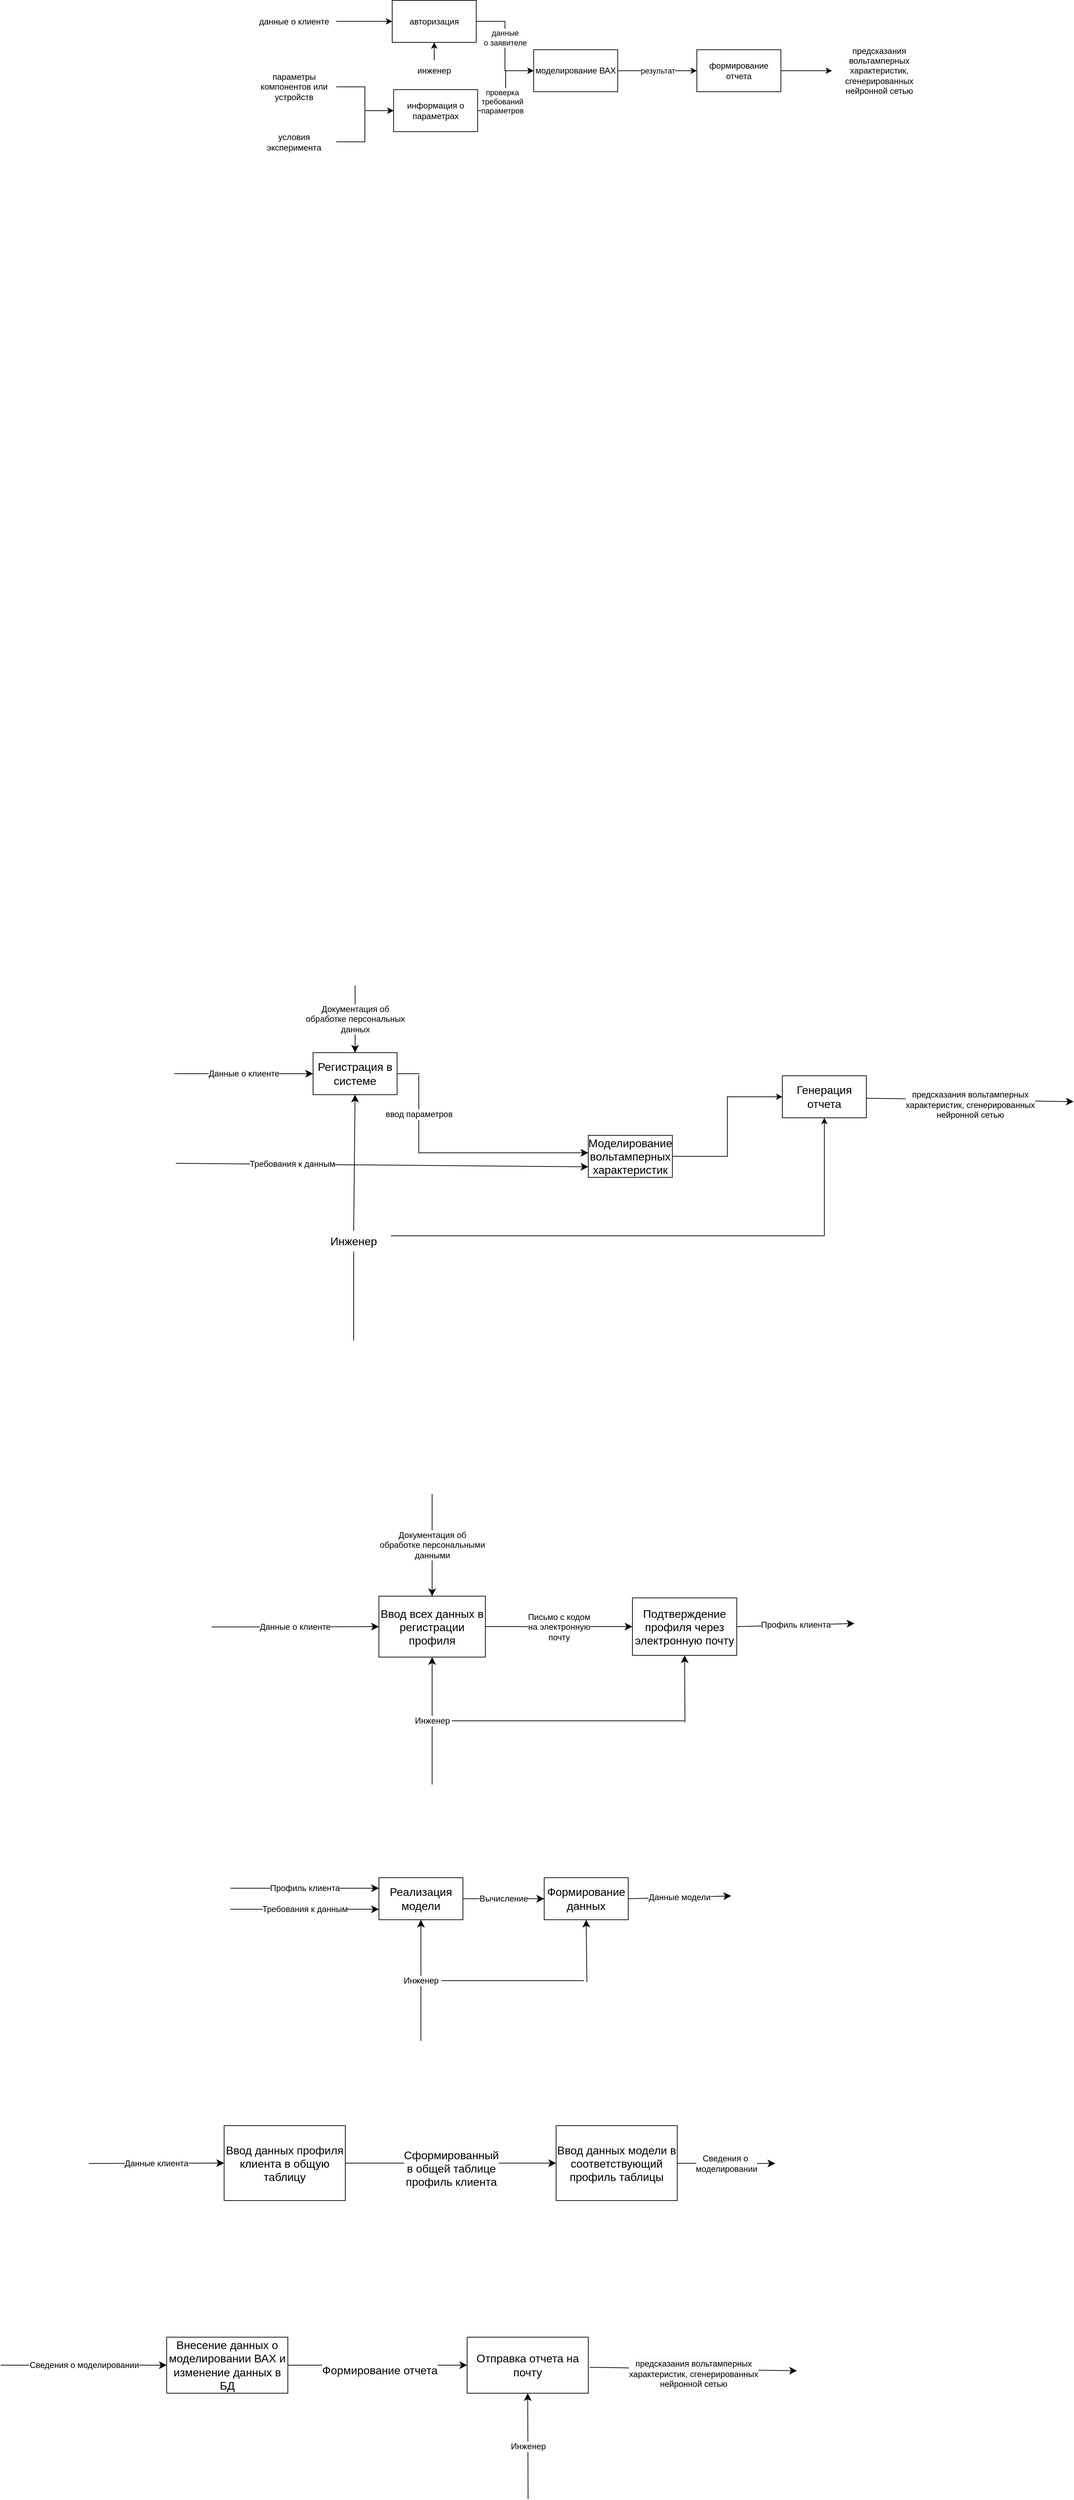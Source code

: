 <mxfile version="22.0.8" type="github">
  <diagram name="Страница — 1" id="vQouEIOPN6PkB7e56rXw">
    <mxGraphModel dx="1400" dy="1904" grid="0" gridSize="10" guides="1" tooltips="1" connect="1" arrows="1" fold="1" page="0" pageScale="1" pageWidth="827" pageHeight="1169" math="0" shadow="0">
      <root>
        <mxCell id="0" />
        <mxCell id="1" parent="0" />
        <mxCell id="YkaTNAlfi6WA_vxyaF2H-2" value="Регистрация в системе" style="rounded=0;whiteSpace=wrap;html=1;fontSize=16;" parent="1" vertex="1">
          <mxGeometry x="204" y="462" width="120" height="60" as="geometry" />
        </mxCell>
        <mxCell id="YeHYiD4mHAdUSC_7zXwf-3" style="edgeStyle=orthogonalEdgeStyle;rounded=0;orthogonalLoop=1;jettySize=auto;html=1;entryX=0;entryY=0.5;entryDx=0;entryDy=0;" edge="1" parent="1" source="YkaTNAlfi6WA_vxyaF2H-5" target="YkaTNAlfi6WA_vxyaF2H-8">
          <mxGeometry relative="1" as="geometry" />
        </mxCell>
        <mxCell id="YkaTNAlfi6WA_vxyaF2H-5" value="Моделирование вольтамперных характеристик" style="rounded=0;whiteSpace=wrap;html=1;fontSize=16;" parent="1" vertex="1">
          <mxGeometry x="597" y="580" width="120" height="60" as="geometry" />
        </mxCell>
        <mxCell id="YkaTNAlfi6WA_vxyaF2H-8" value="Генерация отчета" style="rounded=0;whiteSpace=wrap;html=1;fontSize=16;" parent="1" vertex="1">
          <mxGeometry x="874" y="495" width="120" height="60" as="geometry" />
        </mxCell>
        <mxCell id="YkaTNAlfi6WA_vxyaF2H-9" value="Данные о клиенте" style="endArrow=classic;html=1;rounded=0;fontSize=12;startSize=8;endSize=8;curved=1;entryX=0;entryY=0.5;entryDx=0;entryDy=0;" parent="1" target="YkaTNAlfi6WA_vxyaF2H-2" edge="1">
          <mxGeometry width="50" height="50" relative="1" as="geometry">
            <mxPoint x="6" y="492" as="sourcePoint" />
            <mxPoint x="62" y="462" as="targetPoint" />
          </mxGeometry>
        </mxCell>
        <mxCell id="YkaTNAlfi6WA_vxyaF2H-10" value="Документация об &lt;br&gt;обработке персональных &lt;br&gt;данных" style="endArrow=classic;html=1;rounded=0;fontSize=12;startSize=8;endSize=8;curved=1;entryX=0.5;entryY=0;entryDx=0;entryDy=0;" parent="1" target="YkaTNAlfi6WA_vxyaF2H-2" edge="1">
          <mxGeometry width="50" height="50" relative="1" as="geometry">
            <mxPoint x="264" y="366" as="sourcePoint" />
            <mxPoint x="233" y="372" as="targetPoint" />
          </mxGeometry>
        </mxCell>
        <mxCell id="YkaTNAlfi6WA_vxyaF2H-24" value="" style="endArrow=none;html=1;rounded=0;fontSize=12;startSize=8;endSize=8;curved=1;exitX=1;exitY=0.5;exitDx=0;exitDy=0;" parent="1" source="YkaTNAlfi6WA_vxyaF2H-2" edge="1">
          <mxGeometry width="50" height="50" relative="1" as="geometry">
            <mxPoint x="595" y="666" as="sourcePoint" />
            <mxPoint x="356" y="492" as="targetPoint" />
          </mxGeometry>
        </mxCell>
        <mxCell id="YkaTNAlfi6WA_vxyaF2H-25" value="ввод параметров" style="endArrow=none;html=1;rounded=0;fontSize=12;startSize=8;endSize=8;curved=1;" parent="1" edge="1">
          <mxGeometry width="50" height="50" relative="1" as="geometry">
            <mxPoint x="355" y="494" as="sourcePoint" />
            <mxPoint x="355" y="606" as="targetPoint" />
          </mxGeometry>
        </mxCell>
        <mxCell id="YkaTNAlfi6WA_vxyaF2H-26" value="" style="endArrow=classic;html=1;rounded=0;fontSize=12;startSize=8;endSize=8;curved=1;" parent="1" edge="1">
          <mxGeometry width="50" height="50" relative="1" as="geometry">
            <mxPoint x="356" y="605" as="sourcePoint" />
            <mxPoint x="597" y="605" as="targetPoint" />
          </mxGeometry>
        </mxCell>
        <mxCell id="YkaTNAlfi6WA_vxyaF2H-27" value="Требования к данным" style="endArrow=classic;html=1;rounded=0;fontSize=12;startSize=8;endSize=8;curved=1;entryX=0;entryY=0.75;entryDx=0;entryDy=0;" parent="1" target="YkaTNAlfi6WA_vxyaF2H-5" edge="1">
          <mxGeometry x="-0.433" width="50" height="50" relative="1" as="geometry">
            <mxPoint x="8" y="620" as="sourcePoint" />
            <mxPoint x="391" y="620" as="targetPoint" />
            <mxPoint x="-1" as="offset" />
          </mxGeometry>
        </mxCell>
        <mxCell id="YkaTNAlfi6WA_vxyaF2H-29" style="edgeStyle=none;curved=1;rounded=0;orthogonalLoop=1;jettySize=auto;html=1;exitX=0.5;exitY=0;exitDx=0;exitDy=0;entryX=0.5;entryY=1;entryDx=0;entryDy=0;fontSize=12;startSize=8;endSize=8;" parent="1" source="YkaTNAlfi6WA_vxyaF2H-28" target="YkaTNAlfi6WA_vxyaF2H-2" edge="1">
          <mxGeometry relative="1" as="geometry" />
        </mxCell>
        <mxCell id="YeHYiD4mHAdUSC_7zXwf-4" style="edgeStyle=orthogonalEdgeStyle;rounded=0;orthogonalLoop=1;jettySize=auto;html=1;exitX=1;exitY=0.25;exitDx=0;exitDy=0;entryX=0.5;entryY=1;entryDx=0;entryDy=0;" edge="1" parent="1" source="YkaTNAlfi6WA_vxyaF2H-28" target="YkaTNAlfi6WA_vxyaF2H-8">
          <mxGeometry relative="1" as="geometry" />
        </mxCell>
        <mxCell id="YkaTNAlfi6WA_vxyaF2H-28" value="Инженер" style="text;html=1;strokeColor=none;fillColor=none;align=center;verticalAlign=middle;whiteSpace=wrap;rounded=0;fontSize=16;" parent="1" vertex="1">
          <mxGeometry x="209" y="716" width="106" height="30" as="geometry" />
        </mxCell>
        <mxCell id="YkaTNAlfi6WA_vxyaF2H-33" value="" style="endArrow=none;html=1;rounded=0;fontSize=12;startSize=8;endSize=8;curved=1;entryX=0.5;entryY=1;entryDx=0;entryDy=0;" parent="1" target="YkaTNAlfi6WA_vxyaF2H-28" edge="1">
          <mxGeometry width="50" height="50" relative="1" as="geometry">
            <mxPoint x="262" y="873" as="sourcePoint" />
            <mxPoint x="268" y="796" as="targetPoint" />
          </mxGeometry>
        </mxCell>
        <mxCell id="YkaTNAlfi6WA_vxyaF2H-42" value="&lt;br&gt;&lt;span style=&quot;color: rgb(0, 0, 0); font-family: Helvetica; font-size: 12px; font-style: normal; font-variant-ligatures: normal; font-variant-caps: normal; font-weight: 400; letter-spacing: normal; orphans: 2; text-align: center; text-indent: 0px; text-transform: none; widows: 2; word-spacing: 0px; -webkit-text-stroke-width: 0px; background-color: rgb(251, 251, 251); text-decoration-thickness: initial; text-decoration-style: initial; text-decoration-color: initial; float: none; display: inline !important;&quot;&gt;предсказания вольтамперных &lt;br&gt;характеристик, сгенерированных &lt;br&gt;нейронной сетью&lt;/span&gt;&lt;br&gt;" style="endArrow=classic;html=1;rounded=0;fontSize=12;startSize=8;endSize=8;curved=1;exitX=1;exitY=0.5;exitDx=0;exitDy=0;" parent="1" edge="1">
          <mxGeometry width="50" height="50" relative="1" as="geometry">
            <mxPoint x="994" y="527" as="sourcePoint" />
            <mxPoint x="1290" y="532" as="targetPoint" />
          </mxGeometry>
        </mxCell>
        <mxCell id="YkaTNAlfi6WA_vxyaF2H-49" value="Письмо с кодом &lt;br&gt;на электронную&lt;br&gt;почту" style="edgeStyle=none;curved=1;rounded=0;orthogonalLoop=1;jettySize=auto;html=1;entryX=0;entryY=0.5;entryDx=0;entryDy=0;fontSize=12;startSize=8;endSize=8;" parent="1" source="YkaTNAlfi6WA_vxyaF2H-44" target="YkaTNAlfi6WA_vxyaF2H-48" edge="1">
          <mxGeometry relative="1" as="geometry" />
        </mxCell>
        <mxCell id="YkaTNAlfi6WA_vxyaF2H-44" value="Ввод всех данных в регистрации профиля" style="rounded=0;whiteSpace=wrap;html=1;fontSize=16;" parent="1" vertex="1">
          <mxGeometry x="298" y="1238" width="152" height="87" as="geometry" />
        </mxCell>
        <mxCell id="YkaTNAlfi6WA_vxyaF2H-45" value="Данные о клиенте" style="endArrow=classic;html=1;rounded=0;fontSize=12;startSize=8;endSize=8;curved=1;entryX=0;entryY=0.5;entryDx=0;entryDy=0;" parent="1" target="YkaTNAlfi6WA_vxyaF2H-44" edge="1">
          <mxGeometry width="50" height="50" relative="1" as="geometry">
            <mxPoint x="59" y="1282" as="sourcePoint" />
            <mxPoint x="126" y="1225" as="targetPoint" />
          </mxGeometry>
        </mxCell>
        <mxCell id="YkaTNAlfi6WA_vxyaF2H-46" value="Документация об &lt;br&gt;обработке персональными &lt;br&gt;данными" style="endArrow=classic;html=1;rounded=0;fontSize=12;startSize=8;endSize=8;curved=1;entryX=0.5;entryY=0;entryDx=0;entryDy=0;" parent="1" target="YkaTNAlfi6WA_vxyaF2H-44" edge="1">
          <mxGeometry width="50" height="50" relative="1" as="geometry">
            <mxPoint x="374" y="1092" as="sourcePoint" />
            <mxPoint x="369" y="1109" as="targetPoint" />
          </mxGeometry>
        </mxCell>
        <mxCell id="YkaTNAlfi6WA_vxyaF2H-47" value="Инженер" style="endArrow=classic;html=1;rounded=0;fontSize=12;startSize=8;endSize=8;curved=1;entryX=0.5;entryY=1;entryDx=0;entryDy=0;" parent="1" target="YkaTNAlfi6WA_vxyaF2H-44" edge="1">
          <mxGeometry width="50" height="50" relative="1" as="geometry">
            <mxPoint x="374" y="1507" as="sourcePoint" />
            <mxPoint x="409" y="1457" as="targetPoint" />
          </mxGeometry>
        </mxCell>
        <mxCell id="YkaTNAlfi6WA_vxyaF2H-48" value="Подтверждение профиля через электронную почту" style="rounded=0;whiteSpace=wrap;html=1;fontSize=16;" parent="1" vertex="1">
          <mxGeometry x="660" y="1240.5" width="149" height="82" as="geometry" />
        </mxCell>
        <mxCell id="YkaTNAlfi6WA_vxyaF2H-50" value="" style="endArrow=none;html=1;rounded=0;fontSize=12;startSize=8;endSize=8;curved=1;" parent="1" edge="1">
          <mxGeometry width="50" height="50" relative="1" as="geometry">
            <mxPoint x="402" y="1416" as="sourcePoint" />
            <mxPoint x="734" y="1416" as="targetPoint" />
          </mxGeometry>
        </mxCell>
        <mxCell id="YkaTNAlfi6WA_vxyaF2H-51" value="" style="endArrow=classic;html=1;rounded=0;fontSize=12;startSize=8;endSize=8;curved=1;entryX=0.5;entryY=1;entryDx=0;entryDy=0;" parent="1" target="YkaTNAlfi6WA_vxyaF2H-48" edge="1">
          <mxGeometry width="50" height="50" relative="1" as="geometry">
            <mxPoint x="735" y="1418" as="sourcePoint" />
            <mxPoint x="833" y="1353" as="targetPoint" />
          </mxGeometry>
        </mxCell>
        <mxCell id="YkaTNAlfi6WA_vxyaF2H-52" value="Профиль клиента" style="endArrow=classic;html=1;rounded=0;fontSize=12;startSize=8;endSize=8;curved=1;exitX=1;exitY=0.5;exitDx=0;exitDy=0;" parent="1" source="YkaTNAlfi6WA_vxyaF2H-48" edge="1">
          <mxGeometry width="50" height="50" relative="1" as="geometry">
            <mxPoint x="894" y="1266" as="sourcePoint" />
            <mxPoint x="977" y="1277" as="targetPoint" />
          </mxGeometry>
        </mxCell>
        <mxCell id="YkaTNAlfi6WA_vxyaF2H-60" value="Вычисление" style="edgeStyle=none;curved=1;rounded=0;orthogonalLoop=1;jettySize=auto;html=1;fontSize=12;startSize=8;endSize=8;" parent="1" source="YkaTNAlfi6WA_vxyaF2H-54" target="YkaTNAlfi6WA_vxyaF2H-59" edge="1">
          <mxGeometry relative="1" as="geometry" />
        </mxCell>
        <mxCell id="YkaTNAlfi6WA_vxyaF2H-54" value="Реализация модели" style="rounded=0;whiteSpace=wrap;html=1;fontSize=16;" parent="1" vertex="1">
          <mxGeometry x="298" y="1640" width="120" height="60" as="geometry" />
        </mxCell>
        <mxCell id="YkaTNAlfi6WA_vxyaF2H-55" value="Профиль клиента" style="endArrow=classic;html=1;rounded=0;fontSize=12;startSize=8;endSize=8;curved=1;entryX=0;entryY=0.25;entryDx=0;entryDy=0;" parent="1" target="YkaTNAlfi6WA_vxyaF2H-54" edge="1">
          <mxGeometry width="50" height="50" relative="1" as="geometry">
            <mxPoint x="86" y="1655" as="sourcePoint" />
            <mxPoint x="145" y="1634" as="targetPoint" />
          </mxGeometry>
        </mxCell>
        <mxCell id="YkaTNAlfi6WA_vxyaF2H-56" value="Требования к данным" style="endArrow=classic;html=1;rounded=0;fontSize=12;startSize=8;endSize=8;curved=1;entryX=0;entryY=0.75;entryDx=0;entryDy=0;" parent="1" target="YkaTNAlfi6WA_vxyaF2H-54" edge="1">
          <mxGeometry width="50" height="50" relative="1" as="geometry">
            <mxPoint x="86" y="1685" as="sourcePoint" />
            <mxPoint x="131" y="1678" as="targetPoint" />
          </mxGeometry>
        </mxCell>
        <mxCell id="YkaTNAlfi6WA_vxyaF2H-57" value="Инженер" style="endArrow=classic;html=1;rounded=0;fontSize=12;startSize=8;endSize=8;curved=1;entryX=0.5;entryY=1;entryDx=0;entryDy=0;" parent="1" target="YkaTNAlfi6WA_vxyaF2H-54" edge="1">
          <mxGeometry width="50" height="50" relative="1" as="geometry">
            <mxPoint x="358" y="1873" as="sourcePoint" />
            <mxPoint x="403" y="1823" as="targetPoint" />
          </mxGeometry>
        </mxCell>
        <mxCell id="YkaTNAlfi6WA_vxyaF2H-59" value="Формирование данных" style="rounded=0;whiteSpace=wrap;html=1;fontSize=16;" parent="1" vertex="1">
          <mxGeometry x="534" y="1640" width="120" height="60" as="geometry" />
        </mxCell>
        <mxCell id="YkaTNAlfi6WA_vxyaF2H-61" value="" style="endArrow=none;html=1;rounded=0;fontSize=12;startSize=8;endSize=8;curved=1;" parent="1" edge="1">
          <mxGeometry width="50" height="50" relative="1" as="geometry">
            <mxPoint x="387" y="1787" as="sourcePoint" />
            <mxPoint x="591" y="1787" as="targetPoint" />
          </mxGeometry>
        </mxCell>
        <mxCell id="YkaTNAlfi6WA_vxyaF2H-62" value="" style="endArrow=classic;html=1;rounded=0;fontSize=12;startSize=8;endSize=8;curved=1;entryX=0.5;entryY=1;entryDx=0;entryDy=0;" parent="1" target="YkaTNAlfi6WA_vxyaF2H-59" edge="1">
          <mxGeometry width="50" height="50" relative="1" as="geometry">
            <mxPoint x="595" y="1789" as="sourcePoint" />
            <mxPoint x="719" y="1694" as="targetPoint" />
          </mxGeometry>
        </mxCell>
        <mxCell id="YkaTNAlfi6WA_vxyaF2H-63" value="Данные модели" style="endArrow=classic;html=1;rounded=0;fontSize=12;startSize=8;endSize=8;curved=1;exitX=1;exitY=0.5;exitDx=0;exitDy=0;" parent="1" source="YkaTNAlfi6WA_vxyaF2H-59" edge="1">
          <mxGeometry width="50" height="50" relative="1" as="geometry">
            <mxPoint x="720" y="1648" as="sourcePoint" />
            <mxPoint x="801" y="1666" as="targetPoint" />
          </mxGeometry>
        </mxCell>
        <mxCell id="YkaTNAlfi6WA_vxyaF2H-74" value="&lt;br&gt;&lt;span style=&quot;color: rgb(0, 0, 0); font-family: Helvetica; font-size: 16px; font-style: normal; font-variant-ligatures: normal; font-variant-caps: normal; font-weight: 400; letter-spacing: normal; orphans: 2; text-align: center; text-indent: 0px; text-transform: none; widows: 2; word-spacing: 0px; -webkit-text-stroke-width: 0px; background-color: rgb(255, 255, 255); text-decoration-thickness: initial; text-decoration-style: initial; text-decoration-color: initial; float: none; display: inline !important;&quot;&gt;Сформированный &lt;br&gt;в общей таблице &lt;br&gt;профиль клиента&lt;/span&gt;&lt;br&gt;" style="edgeStyle=none;curved=1;rounded=0;orthogonalLoop=1;jettySize=auto;html=1;fontSize=12;startSize=8;endSize=8;" parent="1" source="YkaTNAlfi6WA_vxyaF2H-70" target="YkaTNAlfi6WA_vxyaF2H-73" edge="1">
          <mxGeometry relative="1" as="geometry" />
        </mxCell>
        <mxCell id="YkaTNAlfi6WA_vxyaF2H-70" value="Ввод данных профиля клиента в общую таблицу" style="rounded=0;whiteSpace=wrap;html=1;fontSize=16;" parent="1" vertex="1">
          <mxGeometry x="77" y="1994" width="173" height="107" as="geometry" />
        </mxCell>
        <mxCell id="YkaTNAlfi6WA_vxyaF2H-71" value="Данные клиента" style="endArrow=classic;html=1;rounded=0;fontSize=12;startSize=8;endSize=8;curved=1;entryX=0;entryY=0.5;entryDx=0;entryDy=0;" parent="1" target="YkaTNAlfi6WA_vxyaF2H-70" edge="1">
          <mxGeometry width="50" height="50" relative="1" as="geometry">
            <mxPoint x="-116" y="2048" as="sourcePoint" />
            <mxPoint x="-15" y="2018" as="targetPoint" />
          </mxGeometry>
        </mxCell>
        <mxCell id="YkaTNAlfi6WA_vxyaF2H-75" value="Сведения о&amp;nbsp;&lt;br&gt;моделировании" style="edgeStyle=none;curved=1;rounded=0;orthogonalLoop=1;jettySize=auto;html=1;fontSize=12;startSize=8;endSize=8;" parent="1" source="YkaTNAlfi6WA_vxyaF2H-73" edge="1">
          <mxGeometry relative="1" as="geometry">
            <mxPoint x="864" y="2048" as="targetPoint" />
          </mxGeometry>
        </mxCell>
        <mxCell id="YkaTNAlfi6WA_vxyaF2H-73" value="Ввод данных модели в соответствующий профиль таблицы" style="rounded=0;whiteSpace=wrap;html=1;fontSize=16;" parent="1" vertex="1">
          <mxGeometry x="551" y="1994" width="173" height="107" as="geometry" />
        </mxCell>
        <mxCell id="YkaTNAlfi6WA_vxyaF2H-80" value="" style="edgeStyle=none;curved=1;rounded=0;orthogonalLoop=1;jettySize=auto;html=1;fontSize=12;startSize=8;endSize=8;" parent="1" source="YkaTNAlfi6WA_vxyaF2H-77" target="YkaTNAlfi6WA_vxyaF2H-79" edge="1">
          <mxGeometry relative="1" as="geometry" />
        </mxCell>
        <mxCell id="YkaTNAlfi6WA_vxyaF2H-81" value="Формирование отчета" style="edgeLabel;html=1;align=center;verticalAlign=middle;resizable=0;points=[];fontSize=16;" parent="YkaTNAlfi6WA_vxyaF2H-80" vertex="1" connectable="0">
          <mxGeometry x="-0.231" y="-7" relative="1" as="geometry">
            <mxPoint x="32" as="offset" />
          </mxGeometry>
        </mxCell>
        <mxCell id="YkaTNAlfi6WA_vxyaF2H-77" value="Внесение данных о моделировании ВАХ и изменение данных в БД" style="rounded=0;whiteSpace=wrap;html=1;fontSize=16;" parent="1" vertex="1">
          <mxGeometry x="-5" y="2296" width="173" height="80" as="geometry" />
        </mxCell>
        <mxCell id="YkaTNAlfi6WA_vxyaF2H-78" value="Сведения о моделировании" style="endArrow=classic;html=1;rounded=0;fontSize=12;startSize=8;endSize=8;curved=1;entryX=0;entryY=0.5;entryDx=0;entryDy=0;" parent="1" target="YkaTNAlfi6WA_vxyaF2H-77" edge="1">
          <mxGeometry width="50" height="50" relative="1" as="geometry">
            <mxPoint x="-242" y="2336" as="sourcePoint" />
            <mxPoint x="-114" y="2327" as="targetPoint" />
          </mxGeometry>
        </mxCell>
        <mxCell id="YkaTNAlfi6WA_vxyaF2H-79" value="Отправка отчета на почту" style="rounded=0;whiteSpace=wrap;html=1;fontSize=16;" parent="1" vertex="1">
          <mxGeometry x="424" y="2296" width="173" height="80" as="geometry" />
        </mxCell>
        <mxCell id="YkaTNAlfi6WA_vxyaF2H-82" value="Инженер" style="endArrow=classic;html=1;rounded=0;fontSize=12;startSize=8;endSize=8;curved=1;entryX=0.5;entryY=1;entryDx=0;entryDy=0;" parent="1" target="YkaTNAlfi6WA_vxyaF2H-79" edge="1">
          <mxGeometry width="50" height="50" relative="1" as="geometry">
            <mxPoint x="511" y="2527" as="sourcePoint" />
            <mxPoint x="537" y="2464" as="targetPoint" />
          </mxGeometry>
        </mxCell>
        <mxCell id="YkaTNAlfi6WA_vxyaF2H-84" value="&lt;br&gt;&lt;span style=&quot;color: rgb(0, 0, 0); font-family: Helvetica; font-size: 12px; font-style: normal; font-variant-ligatures: normal; font-variant-caps: normal; font-weight: 400; letter-spacing: normal; orphans: 2; text-align: center; text-indent: 0px; text-transform: none; widows: 2; word-spacing: 0px; -webkit-text-stroke-width: 0px; background-color: rgb(251, 251, 251); text-decoration-thickness: initial; text-decoration-style: initial; text-decoration-color: initial; float: none; display: inline !important;&quot;&gt;предсказания вольтамперных &lt;br&gt;характеристик, сгенерированных &lt;br&gt;нейронной сетью&lt;/span&gt;&lt;br&gt;" style="endArrow=classic;html=1;rounded=0;fontSize=12;startSize=8;endSize=8;curved=1;exitX=1;exitY=0.5;exitDx=0;exitDy=0;" parent="1" edge="1">
          <mxGeometry width="50" height="50" relative="1" as="geometry">
            <mxPoint x="599" y="2339" as="sourcePoint" />
            <mxPoint x="895" y="2344" as="targetPoint" />
          </mxGeometry>
        </mxCell>
        <mxCell id="YeHYiD4mHAdUSC_7zXwf-24" value="" style="edgeStyle=orthogonalEdgeStyle;rounded=0;orthogonalLoop=1;jettySize=auto;html=1;" edge="1" parent="1" source="YeHYiD4mHAdUSC_7zXwf-10" target="YeHYiD4mHAdUSC_7zXwf-23">
          <mxGeometry relative="1" as="geometry" />
        </mxCell>
        <mxCell id="YeHYiD4mHAdUSC_7zXwf-10" value="параметры компонентов или устройств" style="text;html=1;strokeColor=none;fillColor=none;align=center;verticalAlign=middle;whiteSpace=wrap;rounded=0;" vertex="1" parent="1">
          <mxGeometry x="117" y="-943.5" width="120" height="53" as="geometry" />
        </mxCell>
        <mxCell id="YeHYiD4mHAdUSC_7zXwf-11" value="" style="endArrow=classic;html=1;rounded=0;exitX=1;exitY=0.5;exitDx=0;exitDy=0;" edge="1" parent="1" source="YeHYiD4mHAdUSC_7zXwf-20" target="YeHYiD4mHAdUSC_7zXwf-12">
          <mxGeometry width="50" height="50" relative="1" as="geometry">
            <mxPoint x="809" y="-1007" as="sourcePoint" />
            <mxPoint x="889" y="-1008" as="targetPoint" />
          </mxGeometry>
        </mxCell>
        <mxCell id="YeHYiD4mHAdUSC_7zXwf-12" value="предсказания вольтамперных характеристик, сгенерированных нейронной сетью" style="text;html=1;strokeColor=none;fillColor=none;align=center;verticalAlign=middle;whiteSpace=wrap;rounded=0;" vertex="1" parent="1">
          <mxGeometry x="945" y="-955" width="135" height="30" as="geometry" />
        </mxCell>
        <mxCell id="YeHYiD4mHAdUSC_7zXwf-27" style="edgeStyle=orthogonalEdgeStyle;rounded=0;orthogonalLoop=1;jettySize=auto;html=1;entryX=0;entryY=0.5;entryDx=0;entryDy=0;" edge="1" parent="1" source="YeHYiD4mHAdUSC_7zXwf-17" target="YeHYiD4mHAdUSC_7zXwf-23">
          <mxGeometry relative="1" as="geometry" />
        </mxCell>
        <mxCell id="YeHYiD4mHAdUSC_7zXwf-17" value="условия эксперимента" style="text;html=1;strokeColor=none;fillColor=none;align=center;verticalAlign=middle;whiteSpace=wrap;rounded=0;" vertex="1" parent="1">
          <mxGeometry x="117" y="-865" width="120" height="53" as="geometry" />
        </mxCell>
        <mxCell id="YeHYiD4mHAdUSC_7zXwf-22" value="" style="edgeStyle=orthogonalEdgeStyle;rounded=0;orthogonalLoop=1;jettySize=auto;html=1;" edge="1" parent="1" source="YeHYiD4mHAdUSC_7zXwf-19" target="YeHYiD4mHAdUSC_7zXwf-21">
          <mxGeometry relative="1" as="geometry" />
        </mxCell>
        <mxCell id="YeHYiD4mHAdUSC_7zXwf-19" value="данные о клиенте" style="text;html=1;strokeColor=none;fillColor=none;align=center;verticalAlign=middle;whiteSpace=wrap;rounded=0;" vertex="1" parent="1">
          <mxGeometry x="117" y="-1037" width="120" height="53" as="geometry" />
        </mxCell>
        <mxCell id="YeHYiD4mHAdUSC_7zXwf-20" value="формирование отчета" style="rounded=0;whiteSpace=wrap;html=1;" vertex="1" parent="1">
          <mxGeometry x="752" y="-970" width="120" height="60" as="geometry" />
        </mxCell>
        <mxCell id="YeHYiD4mHAdUSC_7zXwf-30" style="edgeStyle=orthogonalEdgeStyle;rounded=0;orthogonalLoop=1;jettySize=auto;html=1;exitX=1;exitY=0.5;exitDx=0;exitDy=0;entryX=0;entryY=0.5;entryDx=0;entryDy=0;" edge="1" parent="1" source="YeHYiD4mHAdUSC_7zXwf-21" target="YeHYiD4mHAdUSC_7zXwf-28">
          <mxGeometry relative="1" as="geometry" />
        </mxCell>
        <mxCell id="YeHYiD4mHAdUSC_7zXwf-34" value="данные &lt;br&gt;о заявителе" style="edgeLabel;html=1;align=center;verticalAlign=middle;resizable=0;points=[];" vertex="1" connectable="0" parent="YeHYiD4mHAdUSC_7zXwf-30">
          <mxGeometry x="-0.177" relative="1" as="geometry">
            <mxPoint y="1" as="offset" />
          </mxGeometry>
        </mxCell>
        <mxCell id="YeHYiD4mHAdUSC_7zXwf-21" value="авторизация" style="whiteSpace=wrap;html=1;" vertex="1" parent="1">
          <mxGeometry x="317" y="-1040.5" width="120" height="60" as="geometry" />
        </mxCell>
        <mxCell id="YeHYiD4mHAdUSC_7zXwf-32" style="edgeStyle=orthogonalEdgeStyle;rounded=0;orthogonalLoop=1;jettySize=auto;html=1;exitX=1;exitY=0.5;exitDx=0;exitDy=0;entryX=0;entryY=0.5;entryDx=0;entryDy=0;" edge="1" parent="1" source="YeHYiD4mHAdUSC_7zXwf-23" target="YeHYiD4mHAdUSC_7zXwf-28">
          <mxGeometry relative="1" as="geometry" />
        </mxCell>
        <mxCell id="YeHYiD4mHAdUSC_7zXwf-35" value="проверка &lt;br&gt;требований &lt;br&gt;параметров" style="edgeLabel;html=1;align=center;verticalAlign=middle;resizable=0;points=[];" vertex="1" connectable="0" parent="YeHYiD4mHAdUSC_7zXwf-32">
          <mxGeometry x="-0.216" y="5" relative="1" as="geometry">
            <mxPoint as="offset" />
          </mxGeometry>
        </mxCell>
        <mxCell id="YeHYiD4mHAdUSC_7zXwf-23" value="информация о параметрах" style="whiteSpace=wrap;html=1;" vertex="1" parent="1">
          <mxGeometry x="319" y="-913" width="120" height="60" as="geometry" />
        </mxCell>
        <mxCell id="YeHYiD4mHAdUSC_7zXwf-29" value="результат" style="edgeStyle=orthogonalEdgeStyle;rounded=0;orthogonalLoop=1;jettySize=auto;html=1;entryX=0;entryY=0.5;entryDx=0;entryDy=0;" edge="1" parent="1" source="YeHYiD4mHAdUSC_7zXwf-28" target="YeHYiD4mHAdUSC_7zXwf-20">
          <mxGeometry relative="1" as="geometry" />
        </mxCell>
        <mxCell id="YeHYiD4mHAdUSC_7zXwf-28" value="моделирование ВАХ" style="rounded=0;whiteSpace=wrap;html=1;" vertex="1" parent="1">
          <mxGeometry x="519" y="-970" width="120" height="60" as="geometry" />
        </mxCell>
        <mxCell id="YeHYiD4mHAdUSC_7zXwf-40" style="edgeStyle=orthogonalEdgeStyle;rounded=0;orthogonalLoop=1;jettySize=auto;html=1;entryX=0.5;entryY=1;entryDx=0;entryDy=0;" edge="1" parent="1" source="YeHYiD4mHAdUSC_7zXwf-39" target="YeHYiD4mHAdUSC_7zXwf-21">
          <mxGeometry relative="1" as="geometry" />
        </mxCell>
        <mxCell id="YeHYiD4mHAdUSC_7zXwf-39" value="инженер" style="text;html=1;strokeColor=none;fillColor=none;align=center;verticalAlign=middle;whiteSpace=wrap;rounded=0;" vertex="1" parent="1">
          <mxGeometry x="347" y="-955" width="60" height="30" as="geometry" />
        </mxCell>
      </root>
    </mxGraphModel>
  </diagram>
</mxfile>
